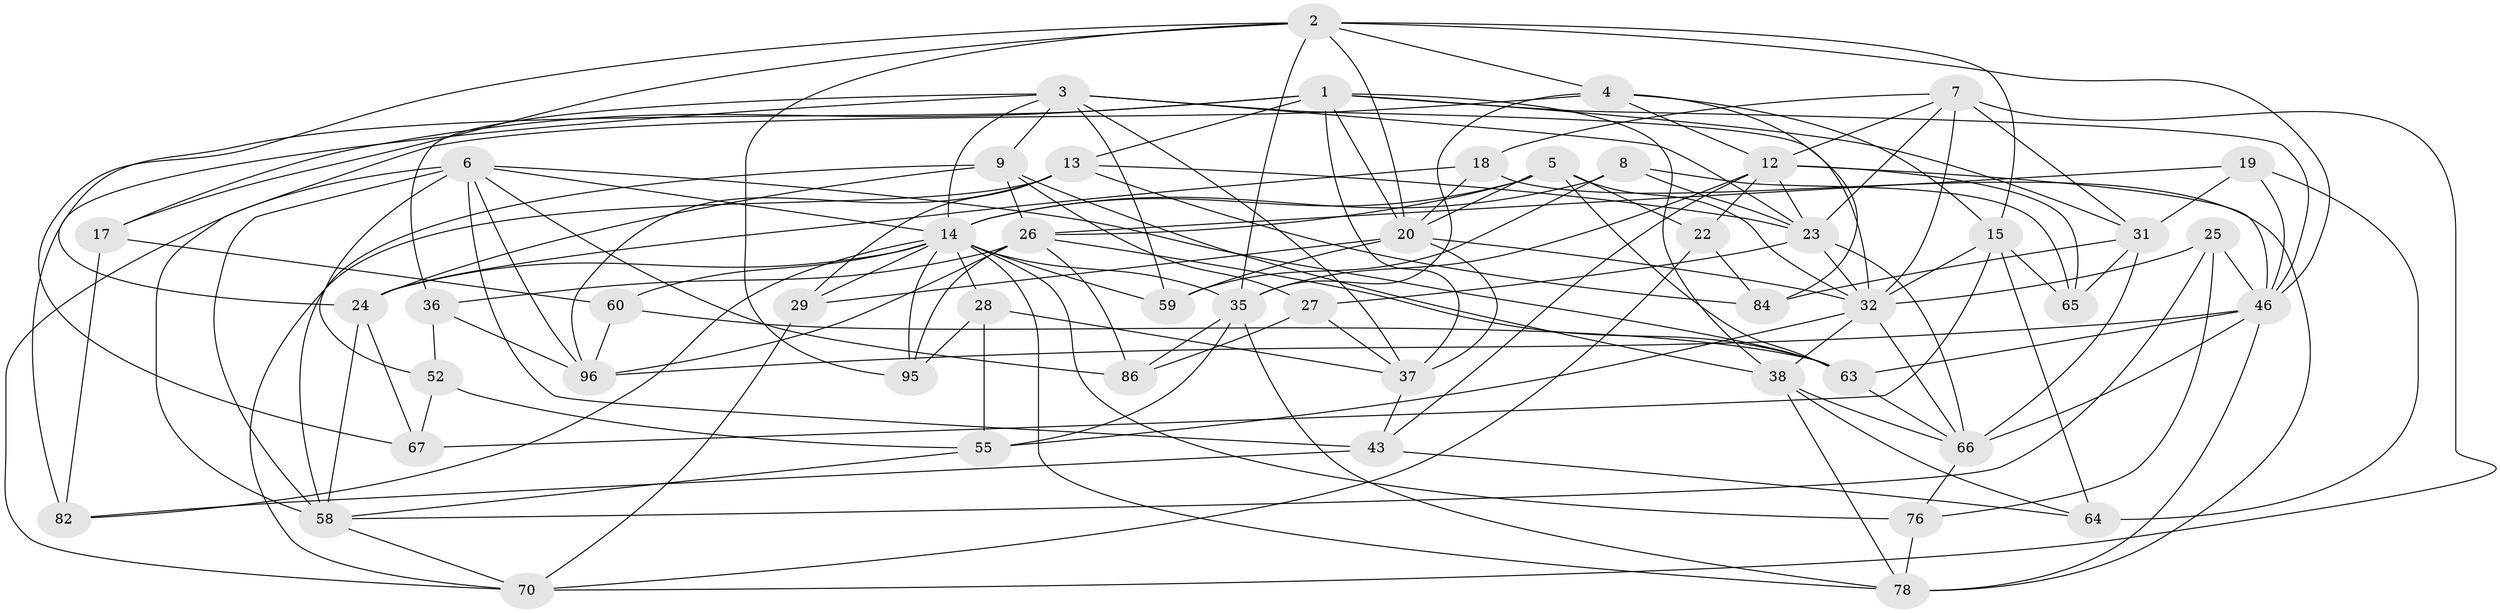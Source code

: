 // original degree distribution, {4: 1.0}
// Generated by graph-tools (version 1.1) at 2025/16/03/09/25 04:16:14]
// undirected, 51 vertices, 148 edges
graph export_dot {
graph [start="1"]
  node [color=gray90,style=filled];
  1 [super="+72"];
  2 [super="+80+39"];
  3 [super="+11"];
  4 [super="+48"];
  5 [super="+34+21"];
  6 [super="+42+10"];
  7 [super="+91"];
  8;
  9 [super="+74"];
  12 [super="+44+61"];
  13 [super="+33"];
  14 [super="+45+16"];
  15 [super="+94"];
  17;
  18;
  19;
  20 [super="+90+49"];
  22;
  23 [super="+53"];
  24 [super="+100"];
  25;
  26 [super="+57+40"];
  27;
  28;
  29;
  31 [super="+101"];
  32 [super="+56+77"];
  35 [super="+51"];
  36;
  37 [super="+79+92"];
  38 [super="+69"];
  43 [super="+75"];
  46 [super="+47"];
  52;
  55 [super="+68"];
  58 [super="+71+98"];
  59;
  60;
  63 [super="+89"];
  64;
  65;
  66 [super="+93+81"];
  67;
  70 [super="+99"];
  76;
  78 [super="+83"];
  82;
  84;
  86;
  95;
  96 [super="+97"];
  1 -- 13;
  1 -- 20;
  1 -- 17;
  1 -- 82;
  1 -- 38;
  1 -- 31;
  1 -- 37;
  1 -- 46;
  2 -- 15;
  2 -- 35;
  2 -- 67;
  2 -- 20;
  2 -- 46;
  2 -- 17;
  2 -- 4;
  2 -- 95;
  3 -- 37;
  3 -- 9;
  3 -- 14;
  3 -- 32;
  3 -- 36;
  3 -- 23;
  3 -- 24;
  3 -- 59;
  4 -- 58;
  4 -- 12;
  4 -- 84;
  4 -- 15;
  4 -- 35;
  5 -- 22;
  5 -- 63;
  5 -- 14;
  5 -- 26;
  5 -- 20;
  5 -- 32;
  6 -- 52;
  6 -- 43 [weight=2];
  6 -- 63;
  6 -- 96;
  6 -- 86;
  6 -- 58 [weight=2];
  6 -- 14;
  6 -- 70;
  7 -- 70;
  7 -- 18;
  7 -- 23;
  7 -- 32;
  7 -- 12;
  7 -- 31;
  8 -- 59;
  8 -- 65;
  8 -- 23;
  8 -- 14;
  9 -- 38;
  9 -- 24;
  9 -- 27;
  9 -- 58;
  9 -- 26;
  12 -- 35;
  12 -- 22;
  12 -- 65;
  12 -- 43;
  12 -- 23;
  12 -- 46;
  13 -- 96;
  13 -- 23;
  13 -- 29;
  13 -- 84;
  13 -- 70;
  14 -- 60;
  14 -- 82;
  14 -- 28;
  14 -- 35;
  14 -- 76;
  14 -- 59;
  14 -- 29;
  14 -- 95;
  14 -- 78;
  14 -- 24;
  15 -- 64;
  15 -- 67;
  15 -- 65;
  15 -- 32;
  17 -- 60;
  17 -- 82;
  18 -- 24;
  18 -- 20;
  18 -- 78;
  19 -- 64;
  19 -- 26;
  19 -- 31;
  19 -- 46;
  20 -- 29;
  20 -- 32;
  20 -- 59;
  20 -- 37;
  22 -- 84;
  22 -- 70;
  23 -- 66;
  23 -- 32;
  23 -- 27;
  24 -- 58;
  24 -- 67;
  25 -- 76;
  25 -- 58;
  25 -- 46;
  25 -- 32;
  26 -- 36;
  26 -- 95;
  26 -- 63;
  26 -- 96;
  26 -- 86;
  27 -- 86;
  27 -- 37;
  28 -- 95;
  28 -- 37;
  28 -- 55;
  29 -- 70;
  31 -- 65;
  31 -- 84;
  31 -- 66;
  32 -- 38;
  32 -- 66;
  32 -- 55;
  35 -- 86;
  35 -- 55 [weight=2];
  35 -- 78;
  36 -- 52;
  36 -- 96;
  37 -- 43;
  38 -- 64;
  38 -- 78;
  38 -- 66;
  43 -- 64;
  43 -- 82;
  46 -- 66 [weight=2];
  46 -- 96;
  46 -- 78;
  46 -- 63;
  52 -- 67;
  52 -- 55;
  55 -- 58;
  58 -- 70;
  60 -- 63;
  60 -- 96;
  63 -- 66;
  66 -- 76;
  76 -- 78;
}
